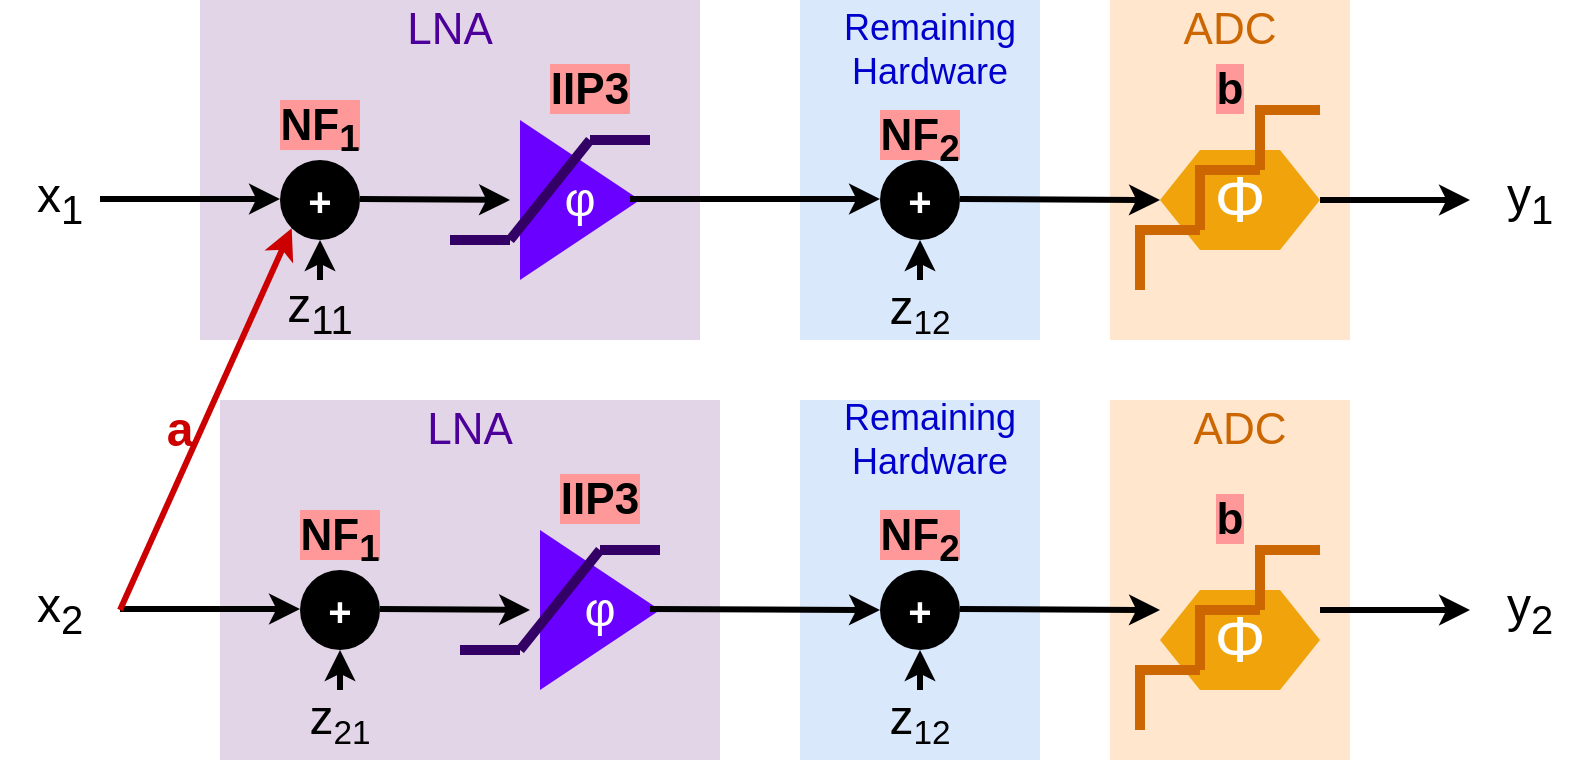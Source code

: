 <mxfile version="26.1.1">
  <diagram name="Page-1" id="LSuhjfJNGKuaA5duxOki">
    <mxGraphModel dx="1434" dy="795" grid="1" gridSize="10" guides="1" tooltips="1" connect="1" arrows="1" fold="1" page="1" pageScale="1" pageWidth="850" pageHeight="1100" math="0" shadow="0">
      <root>
        <mxCell id="0" />
        <mxCell id="1" parent="0" />
        <mxCell id="7HdaX9VJP-AKowgcOoUk-134" value="" style="rounded=0;whiteSpace=wrap;html=1;fillColor=#ffe6cc;strokeColor=none;" vertex="1" parent="1">
          <mxGeometry x="655" y="410" width="120" height="180" as="geometry" />
        </mxCell>
        <mxCell id="7HdaX9VJP-AKowgcOoUk-135" value="&lt;font style=&quot;font-size: 22px;&quot;&gt;&lt;font style=&quot;color: rgb(204, 102, 0);&quot;&gt;ADC&lt;/font&gt;&lt;br&gt;&lt;/font&gt;" style="text;html=1;align=center;verticalAlign=middle;whiteSpace=wrap;rounded=0;" vertex="1" parent="1">
          <mxGeometry x="690" y="410" width="60" height="30" as="geometry" />
        </mxCell>
        <mxCell id="7HdaX9VJP-AKowgcOoUk-136" value="&lt;span style=&quot;font-family: &amp;quot;Google Sans&amp;quot;, Arial, sans-serif; font-size: 32px; text-align: left;&quot;&gt;&lt;font style=&quot;color: rgb(255, 255, 255);&quot;&gt;Φ&lt;/font&gt;&lt;/span&gt;" style="shape=hexagon;perimeter=hexagonPerimeter2;whiteSpace=wrap;html=1;fixedSize=1;fillColor=#f0a30a;fontColor=#000000;strokeColor=none;" vertex="1" parent="1">
          <mxGeometry x="680" y="505" width="80" height="50" as="geometry" />
        </mxCell>
        <mxCell id="7HdaX9VJP-AKowgcOoUk-137" value="" style="group" vertex="1" connectable="0" parent="1">
          <mxGeometry x="670" y="485" width="90" height="90" as="geometry" />
        </mxCell>
        <mxCell id="7HdaX9VJP-AKowgcOoUk-138" value="" style="endArrow=none;html=1;rounded=0;strokeWidth=5;fillColor=#f0a30a;strokeColor=#CC6600;" edge="1" parent="7HdaX9VJP-AKowgcOoUk-137">
          <mxGeometry width="50" height="50" relative="1" as="geometry">
            <mxPoint y="90" as="sourcePoint" />
            <mxPoint x="30" y="60" as="targetPoint" />
            <Array as="points">
              <mxPoint y="60" />
            </Array>
          </mxGeometry>
        </mxCell>
        <mxCell id="7HdaX9VJP-AKowgcOoUk-139" value="" style="endArrow=none;html=1;rounded=0;strokeWidth=5;fillColor=#f0a30a;strokeColor=#CC6600;" edge="1" parent="7HdaX9VJP-AKowgcOoUk-137">
          <mxGeometry width="50" height="50" relative="1" as="geometry">
            <mxPoint x="30" y="60" as="sourcePoint" />
            <mxPoint x="60" y="30" as="targetPoint" />
            <Array as="points">
              <mxPoint x="30" y="30" />
            </Array>
          </mxGeometry>
        </mxCell>
        <mxCell id="7HdaX9VJP-AKowgcOoUk-140" value="" style="endArrow=none;html=1;rounded=0;strokeWidth=5;fillColor=#f0a30a;strokeColor=#CC6600;" edge="1" parent="7HdaX9VJP-AKowgcOoUk-137">
          <mxGeometry width="50" height="50" relative="1" as="geometry">
            <mxPoint x="60" y="30" as="sourcePoint" />
            <mxPoint x="90" as="targetPoint" />
            <Array as="points">
              <mxPoint x="60" />
            </Array>
          </mxGeometry>
        </mxCell>
        <mxCell id="7HdaX9VJP-AKowgcOoUk-132" value="" style="rounded=0;whiteSpace=wrap;html=1;fillColor=#ffe6cc;strokeColor=none;" vertex="1" parent="1">
          <mxGeometry x="655" y="210" width="120" height="170" as="geometry" />
        </mxCell>
        <mxCell id="7HdaX9VJP-AKowgcOoUk-125" value="" style="rounded=0;whiteSpace=wrap;html=1;fillColor=#e1d5e7;strokeColor=none;" vertex="1" parent="1">
          <mxGeometry x="210" y="410" width="250" height="180" as="geometry" />
        </mxCell>
        <mxCell id="7HdaX9VJP-AKowgcOoUk-6" value="" style="rounded=0;whiteSpace=wrap;html=1;fillColor=#e1d5e7;strokeColor=none;" vertex="1" parent="1">
          <mxGeometry x="200" y="210" width="250" height="170" as="geometry" />
        </mxCell>
        <mxCell id="7HdaX9VJP-AKowgcOoUk-5" value="" style="endArrow=classic;html=1;rounded=0;strokeWidth=3;" edge="1" parent="1">
          <mxGeometry width="50" height="50" relative="1" as="geometry">
            <mxPoint x="150" y="309.5" as="sourcePoint" />
            <mxPoint x="240" y="309.5" as="targetPoint" />
          </mxGeometry>
        </mxCell>
        <mxCell id="7HdaX9VJP-AKowgcOoUk-7" value="&lt;font style=&quot;font-size: 22px; color: rgb(76, 0, 153);&quot;&gt;LNA&lt;/font&gt;" style="text;html=1;align=center;verticalAlign=middle;whiteSpace=wrap;rounded=0;" vertex="1" parent="1">
          <mxGeometry x="295" y="210" width="60" height="30" as="geometry" />
        </mxCell>
        <mxCell id="7HdaX9VJP-AKowgcOoUk-8" value="&lt;span style=&quot;font-family: &amp;quot;Google Sans&amp;quot;, Arial, sans-serif; text-align: start;&quot;&gt;&lt;font style=&quot;color: rgb(255, 255, 255); font-size: 24px;&quot;&gt;φ&lt;/font&gt;&lt;/span&gt;" style="triangle;whiteSpace=wrap;html=1;fillColor=#6a00ff;fontColor=#ffffff;strokeColor=none;" vertex="1" parent="1">
          <mxGeometry x="360" y="270" width="60" height="80" as="geometry" />
        </mxCell>
        <mxCell id="7HdaX9VJP-AKowgcOoUk-10" value="&lt;b&gt;&lt;font style=&quot;font-size: 20px;&quot;&gt;+&lt;/font&gt;&lt;/b&gt;" style="ellipse;whiteSpace=wrap;html=1;aspect=fixed;strokeColor=none;fillColor=#000000;fontColor=#ffffff;" vertex="1" parent="1">
          <mxGeometry x="240" y="290" width="40" height="40" as="geometry" />
        </mxCell>
        <mxCell id="7HdaX9VJP-AKowgcOoUk-11" value="&lt;font style=&quot;font-size: 24px;&quot;&gt;x&lt;sub&gt;1&lt;/sub&gt;&lt;/font&gt;" style="text;html=1;align=center;verticalAlign=middle;whiteSpace=wrap;rounded=0;" vertex="1" parent="1">
          <mxGeometry x="100" y="295" width="60" height="30" as="geometry" />
        </mxCell>
        <mxCell id="7HdaX9VJP-AKowgcOoUk-12" value="&lt;font style=&quot;font-size: 24px;&quot;&gt;z&lt;sub&gt;11&lt;/sub&gt;&lt;/font&gt;" style="text;html=1;align=center;verticalAlign=middle;whiteSpace=wrap;rounded=0;" vertex="1" parent="1">
          <mxGeometry x="230" y="350" width="60" height="30" as="geometry" />
        </mxCell>
        <mxCell id="7HdaX9VJP-AKowgcOoUk-13" value="" style="endArrow=classic;html=1;rounded=0;strokeWidth=3;entryX=0;entryY=0.5;entryDx=0;entryDy=0;" edge="1" parent="1">
          <mxGeometry width="50" height="50" relative="1" as="geometry">
            <mxPoint x="280" y="309.5" as="sourcePoint" />
            <mxPoint x="355" y="310" as="targetPoint" />
          </mxGeometry>
        </mxCell>
        <mxCell id="7HdaX9VJP-AKowgcOoUk-17" value="" style="endArrow=classic;html=1;rounded=0;strokeWidth=3;entryX=0.5;entryY=1;entryDx=0;entryDy=0;exitX=0.5;exitY=0;exitDx=0;exitDy=0;" edge="1" parent="1" source="7HdaX9VJP-AKowgcOoUk-12" target="7HdaX9VJP-AKowgcOoUk-10">
          <mxGeometry width="50" height="50" relative="1" as="geometry">
            <mxPoint x="160" y="324.5" as="sourcePoint" />
            <mxPoint x="250" y="324.5" as="targetPoint" />
            <Array as="points">
              <mxPoint x="260" y="340" />
            </Array>
          </mxGeometry>
        </mxCell>
        <mxCell id="7HdaX9VJP-AKowgcOoUk-19" value="" style="rounded=0;whiteSpace=wrap;html=1;fillColor=#dae8fc;strokeColor=none;" vertex="1" parent="1">
          <mxGeometry x="500" y="210" width="120" height="170" as="geometry" />
        </mxCell>
        <mxCell id="7HdaX9VJP-AKowgcOoUk-20" value="" style="endArrow=classic;html=1;rounded=0;strokeWidth=3;entryX=0.5;entryY=1;entryDx=0;entryDy=0;exitX=0.5;exitY=0;exitDx=0;exitDy=0;" edge="1" parent="1" source="7HdaX9VJP-AKowgcOoUk-22" target="7HdaX9VJP-AKowgcOoUk-21">
          <mxGeometry width="50" height="50" relative="1" as="geometry">
            <mxPoint x="550" y="360" as="sourcePoint" />
            <mxPoint x="640" y="350" as="targetPoint" />
          </mxGeometry>
        </mxCell>
        <mxCell id="7HdaX9VJP-AKowgcOoUk-21" value="&lt;b&gt;&lt;font style=&quot;font-size: 20px; color: rgb(255, 255, 255);&quot;&gt;+&lt;/font&gt;&lt;/b&gt;" style="ellipse;whiteSpace=wrap;html=1;aspect=fixed;fillColor=#000000;strokeColor=none;" vertex="1" parent="1">
          <mxGeometry x="540" y="290" width="40" height="40" as="geometry" />
        </mxCell>
        <mxCell id="7HdaX9VJP-AKowgcOoUk-22" value="&lt;font style=&quot;font-size: 24px;&quot;&gt;z&lt;/font&gt;&lt;font style=&quot;font-size: 20px;&quot;&gt;&lt;sub&gt;12&lt;/sub&gt;&lt;/font&gt;" style="text;html=1;align=center;verticalAlign=middle;whiteSpace=wrap;rounded=0;" vertex="1" parent="1">
          <mxGeometry x="530" y="350" width="60" height="30" as="geometry" />
        </mxCell>
        <mxCell id="7HdaX9VJP-AKowgcOoUk-18" value="" style="endArrow=classic;html=1;rounded=0;strokeWidth=3;entryX=0;entryY=0.5;entryDx=0;entryDy=0;" edge="1" parent="1">
          <mxGeometry width="50" height="50" relative="1" as="geometry">
            <mxPoint x="415" y="309.5" as="sourcePoint" />
            <mxPoint x="540" y="309.5" as="targetPoint" />
          </mxGeometry>
        </mxCell>
        <mxCell id="7HdaX9VJP-AKowgcOoUk-29" value="&lt;font style=&quot;color: rgb(0, 0, 204); font-size: 18px;&quot;&gt;Remaining Hardware&lt;/font&gt;" style="text;html=1;align=center;verticalAlign=middle;whiteSpace=wrap;rounded=0;" vertex="1" parent="1">
          <mxGeometry x="550" y="220" width="30" height="30" as="geometry" />
        </mxCell>
        <mxCell id="7HdaX9VJP-AKowgcOoUk-54" value="" style="endArrow=classic;html=1;rounded=0;strokeWidth=3;" edge="1" parent="1">
          <mxGeometry width="50" height="50" relative="1" as="geometry">
            <mxPoint x="160" y="514.5" as="sourcePoint" />
            <mxPoint x="250" y="514.5" as="targetPoint" />
          </mxGeometry>
        </mxCell>
        <mxCell id="7HdaX9VJP-AKowgcOoUk-55" value="&lt;font style=&quot;font-size: 22px; color: rgb(76, 0, 153);&quot;&gt;LNA&lt;/font&gt;" style="text;html=1;align=center;verticalAlign=middle;whiteSpace=wrap;rounded=0;" vertex="1" parent="1">
          <mxGeometry x="305" y="410" width="60" height="30" as="geometry" />
        </mxCell>
        <mxCell id="7HdaX9VJP-AKowgcOoUk-56" value="&lt;span style=&quot;font-family: &amp;quot;Google Sans&amp;quot;, Arial, sans-serif; text-align: start;&quot;&gt;&lt;font style=&quot;color: rgb(255, 255, 255); font-size: 24px;&quot;&gt;φ&lt;/font&gt;&lt;/span&gt;" style="triangle;whiteSpace=wrap;html=1;fillColor=#6a00ff;fontColor=#ffffff;strokeColor=none;" vertex="1" parent="1">
          <mxGeometry x="370" y="475" width="60" height="80" as="geometry" />
        </mxCell>
        <mxCell id="7HdaX9VJP-AKowgcOoUk-57" value="&lt;b&gt;&lt;font style=&quot;font-size: 20px; color: rgb(255, 255, 255);&quot;&gt;+&lt;/font&gt;&lt;/b&gt;" style="ellipse;whiteSpace=wrap;html=1;aspect=fixed;strokeColor=none;fillColor=#000000;" vertex="1" parent="1">
          <mxGeometry x="250" y="495" width="40" height="40" as="geometry" />
        </mxCell>
        <mxCell id="7HdaX9VJP-AKowgcOoUk-58" value="&lt;font style=&quot;font-size: 24px;&quot;&gt;x&lt;sub&gt;2&lt;/sub&gt;&lt;/font&gt;" style="text;html=1;align=center;verticalAlign=middle;whiteSpace=wrap;rounded=0;" vertex="1" parent="1">
          <mxGeometry x="100" y="500" width="60" height="30" as="geometry" />
        </mxCell>
        <mxCell id="7HdaX9VJP-AKowgcOoUk-59" value="&lt;font style=&quot;font-size: 24px;&quot;&gt;z&lt;/font&gt;&lt;font style=&quot;font-size: 20px;&quot;&gt;&lt;sub&gt;21&lt;/sub&gt;&lt;/font&gt;" style="text;html=1;align=center;verticalAlign=middle;whiteSpace=wrap;rounded=0;" vertex="1" parent="1">
          <mxGeometry x="240" y="555" width="60" height="30" as="geometry" />
        </mxCell>
        <mxCell id="7HdaX9VJP-AKowgcOoUk-60" value="" style="endArrow=classic;html=1;rounded=0;strokeWidth=3;entryX=0;entryY=0.5;entryDx=0;entryDy=0;" edge="1" parent="1">
          <mxGeometry width="50" height="50" relative="1" as="geometry">
            <mxPoint x="290" y="514.5" as="sourcePoint" />
            <mxPoint x="365" y="515" as="targetPoint" />
          </mxGeometry>
        </mxCell>
        <mxCell id="7HdaX9VJP-AKowgcOoUk-61" value="" style="endArrow=classic;html=1;rounded=0;strokeWidth=3;entryX=0.5;entryY=1;entryDx=0;entryDy=0;exitX=0.5;exitY=0;exitDx=0;exitDy=0;" edge="1" parent="1" source="7HdaX9VJP-AKowgcOoUk-59" target="7HdaX9VJP-AKowgcOoUk-57">
          <mxGeometry width="50" height="50" relative="1" as="geometry">
            <mxPoint x="170" y="529.5" as="sourcePoint" />
            <mxPoint x="260" y="529.5" as="targetPoint" />
            <Array as="points">
              <mxPoint x="270" y="545" />
            </Array>
          </mxGeometry>
        </mxCell>
        <mxCell id="7HdaX9VJP-AKowgcOoUk-72" value="" style="endArrow=classic;html=1;rounded=0;strokeWidth=3;exitX=1;exitY=0.5;exitDx=0;exitDy=0;entryX=0;entryY=1;entryDx=0;entryDy=0;strokeColor=#CC0000;" edge="1" parent="1" source="7HdaX9VJP-AKowgcOoUk-58" target="7HdaX9VJP-AKowgcOoUk-10">
          <mxGeometry width="50" height="50" relative="1" as="geometry">
            <mxPoint x="145" y="400" as="sourcePoint" />
            <mxPoint x="235" y="400" as="targetPoint" />
          </mxGeometry>
        </mxCell>
        <mxCell id="7HdaX9VJP-AKowgcOoUk-73" value="&lt;b&gt;&lt;font style=&quot;font-size: 24px; color: rgb(204, 0, 0);&quot;&gt;a&lt;/font&gt;&lt;/b&gt;" style="text;html=1;align=center;verticalAlign=middle;whiteSpace=wrap;rounded=0;" vertex="1" parent="1">
          <mxGeometry x="160" y="410" width="60" height="30" as="geometry" />
        </mxCell>
        <mxCell id="7HdaX9VJP-AKowgcOoUk-76" value="" style="endArrow=none;html=1;rounded=0;strokeColor=#330066;strokeWidth=5;" edge="1" parent="1">
          <mxGeometry width="50" height="50" relative="1" as="geometry">
            <mxPoint x="355" y="330" as="sourcePoint" />
            <mxPoint x="395" y="280" as="targetPoint" />
          </mxGeometry>
        </mxCell>
        <mxCell id="7HdaX9VJP-AKowgcOoUk-79" value="" style="endArrow=none;html=1;rounded=0;strokeColor=#330066;strokeWidth=5;" edge="1" parent="1">
          <mxGeometry width="50" height="50" relative="1" as="geometry">
            <mxPoint x="425" y="280" as="sourcePoint" />
            <mxPoint x="395" y="280" as="targetPoint" />
          </mxGeometry>
        </mxCell>
        <mxCell id="7HdaX9VJP-AKowgcOoUk-80" value="" style="endArrow=none;html=1;rounded=0;strokeColor=#330066;strokeWidth=5;" edge="1" parent="1">
          <mxGeometry width="50" height="50" relative="1" as="geometry">
            <mxPoint x="355" y="330" as="sourcePoint" />
            <mxPoint x="325" y="330" as="targetPoint" />
          </mxGeometry>
        </mxCell>
        <mxCell id="7HdaX9VJP-AKowgcOoUk-82" value="" style="endArrow=none;html=1;rounded=0;strokeColor=#330066;strokeWidth=5;" edge="1" parent="1">
          <mxGeometry width="50" height="50" relative="1" as="geometry">
            <mxPoint x="360" y="535" as="sourcePoint" />
            <mxPoint x="400" y="485" as="targetPoint" />
          </mxGeometry>
        </mxCell>
        <mxCell id="7HdaX9VJP-AKowgcOoUk-83" value="" style="endArrow=none;html=1;rounded=0;strokeColor=#330066;strokeWidth=5;" edge="1" parent="1">
          <mxGeometry width="50" height="50" relative="1" as="geometry">
            <mxPoint x="430" y="485" as="sourcePoint" />
            <mxPoint x="400" y="485" as="targetPoint" />
          </mxGeometry>
        </mxCell>
        <mxCell id="7HdaX9VJP-AKowgcOoUk-84" value="" style="endArrow=none;html=1;rounded=0;strokeColor=#330066;strokeWidth=5;" edge="1" parent="1">
          <mxGeometry width="50" height="50" relative="1" as="geometry">
            <mxPoint x="360" y="535" as="sourcePoint" />
            <mxPoint x="330" y="535" as="targetPoint" />
          </mxGeometry>
        </mxCell>
        <mxCell id="7HdaX9VJP-AKowgcOoUk-114" value="" style="rounded=0;whiteSpace=wrap;html=1;fillColor=#dae8fc;strokeColor=none;" vertex="1" parent="1">
          <mxGeometry x="500" y="410" width="120" height="180" as="geometry" />
        </mxCell>
        <mxCell id="7HdaX9VJP-AKowgcOoUk-115" value="" style="endArrow=classic;html=1;rounded=0;strokeWidth=3;entryX=0.5;entryY=1;entryDx=0;entryDy=0;exitX=0.5;exitY=0;exitDx=0;exitDy=0;" edge="1" parent="1" source="7HdaX9VJP-AKowgcOoUk-117" target="7HdaX9VJP-AKowgcOoUk-116">
          <mxGeometry width="50" height="50" relative="1" as="geometry">
            <mxPoint x="550" y="565" as="sourcePoint" />
            <mxPoint x="640" y="555" as="targetPoint" />
          </mxGeometry>
        </mxCell>
        <mxCell id="7HdaX9VJP-AKowgcOoUk-116" value="&lt;b&gt;&lt;font style=&quot;font-size: 20px; color: rgb(255, 255, 255);&quot;&gt;+&lt;/font&gt;&lt;/b&gt;" style="ellipse;whiteSpace=wrap;html=1;aspect=fixed;fillColor=#000000;strokeColor=none;" vertex="1" parent="1">
          <mxGeometry x="540" y="495" width="40" height="40" as="geometry" />
        </mxCell>
        <mxCell id="7HdaX9VJP-AKowgcOoUk-117" value="&lt;font style=&quot;font-size: 24px;&quot;&gt;z&lt;/font&gt;&lt;font style=&quot;font-size: 20px;&quot;&gt;&lt;sub&gt;12&lt;/sub&gt;&lt;/font&gt;" style="text;html=1;align=center;verticalAlign=middle;whiteSpace=wrap;rounded=0;" vertex="1" parent="1">
          <mxGeometry x="530" y="555" width="60" height="30" as="geometry" />
        </mxCell>
        <mxCell id="7HdaX9VJP-AKowgcOoUk-118" value="" style="endArrow=classic;html=1;rounded=0;strokeWidth=3;entryX=0;entryY=0.5;entryDx=0;entryDy=0;" edge="1" parent="1">
          <mxGeometry width="50" height="50" relative="1" as="geometry">
            <mxPoint x="580" y="514.5" as="sourcePoint" />
            <mxPoint x="680" y="515" as="targetPoint" />
          </mxGeometry>
        </mxCell>
        <mxCell id="7HdaX9VJP-AKowgcOoUk-119" value="&lt;font style=&quot;color: rgb(0, 0, 204); font-size: 18px;&quot;&gt;Remaining Hardware&lt;/font&gt;" style="text;html=1;align=center;verticalAlign=middle;whiteSpace=wrap;rounded=0;" vertex="1" parent="1">
          <mxGeometry x="550" y="415" width="30" height="30" as="geometry" />
        </mxCell>
        <mxCell id="7HdaX9VJP-AKowgcOoUk-120" value="" style="endArrow=classic;html=1;rounded=0;strokeWidth=3;exitX=1;exitY=0.5;exitDx=0;exitDy=0;" edge="1" parent="1">
          <mxGeometry width="50" height="50" relative="1" as="geometry">
            <mxPoint x="760" y="515" as="sourcePoint" />
            <mxPoint x="835" y="515" as="targetPoint" />
          </mxGeometry>
        </mxCell>
        <mxCell id="7HdaX9VJP-AKowgcOoUk-121" value="&lt;font style=&quot;font-size: 24px;&quot;&gt;y&lt;sub&gt;2&lt;/sub&gt;&lt;/font&gt;" style="text;html=1;align=center;verticalAlign=middle;whiteSpace=wrap;rounded=0;" vertex="1" parent="1">
          <mxGeometry x="835" y="500" width="60" height="30" as="geometry" />
        </mxCell>
        <mxCell id="7HdaX9VJP-AKowgcOoUk-66" value="" style="endArrow=classic;html=1;rounded=0;strokeWidth=3;entryX=0;entryY=0.5;entryDx=0;entryDy=0;" edge="1" parent="1" target="7HdaX9VJP-AKowgcOoUk-116">
          <mxGeometry width="50" height="50" relative="1" as="geometry">
            <mxPoint x="425" y="514.5" as="sourcePoint" />
            <mxPoint x="550" y="514.5" as="targetPoint" />
          </mxGeometry>
        </mxCell>
        <mxCell id="7HdaX9VJP-AKowgcOoUk-123" value="&lt;b&gt;&lt;font style=&quot;font-size: 22px; background-color: rgb(255, 153, 153);&quot;&gt;NF&lt;sub style=&quot;&quot;&gt;1&lt;/sub&gt;&lt;/font&gt;&lt;/b&gt;" style="text;html=1;align=center;verticalAlign=middle;whiteSpace=wrap;rounded=0;" vertex="1" parent="1">
          <mxGeometry x="230" y="260" width="60" height="30" as="geometry" />
        </mxCell>
        <mxCell id="7HdaX9VJP-AKowgcOoUk-124" value="&lt;b&gt;&lt;font style=&quot;font-size: 22px; background-color: rgb(255, 153, 153);&quot;&gt;NF&lt;sub style=&quot;&quot;&gt;1&lt;/sub&gt;&lt;/font&gt;&lt;/b&gt;" style="text;html=1;align=center;verticalAlign=middle;whiteSpace=wrap;rounded=0;" vertex="1" parent="1">
          <mxGeometry x="240" y="465" width="60" height="30" as="geometry" />
        </mxCell>
        <mxCell id="7HdaX9VJP-AKowgcOoUk-126" value="&lt;b&gt;&lt;font style=&quot;font-size: 22px; background-color: rgb(255, 153, 153);&quot;&gt;NF&lt;sub style=&quot;&quot;&gt;2&lt;/sub&gt;&lt;/font&gt;&lt;/b&gt;" style="text;html=1;align=center;verticalAlign=middle;whiteSpace=wrap;rounded=0;" vertex="1" parent="1">
          <mxGeometry x="530" y="265" width="60" height="30" as="geometry" />
        </mxCell>
        <mxCell id="7HdaX9VJP-AKowgcOoUk-127" value="&lt;span style=&quot;font-size: 22px; background-color: rgb(255, 153, 153);&quot;&gt;&lt;b&gt;IIP3&lt;/b&gt;&lt;/span&gt;" style="text;html=1;align=center;verticalAlign=middle;whiteSpace=wrap;rounded=0;" vertex="1" parent="1">
          <mxGeometry x="365" y="240" width="60" height="30" as="geometry" />
        </mxCell>
        <mxCell id="7HdaX9VJP-AKowgcOoUk-128" value="&lt;span style=&quot;font-size: 22px; background-color: rgb(255, 153, 153);&quot;&gt;&lt;b&gt;IIP3&lt;/b&gt;&lt;/span&gt;" style="text;html=1;align=center;verticalAlign=middle;whiteSpace=wrap;rounded=0;" vertex="1" parent="1">
          <mxGeometry x="370" y="445" width="60" height="30" as="geometry" />
        </mxCell>
        <mxCell id="7HdaX9VJP-AKowgcOoUk-131" value="&lt;b&gt;&lt;font style=&quot;font-size: 22px; background-color: rgb(255, 153, 153);&quot;&gt;NF&lt;sub style=&quot;&quot;&gt;2&lt;/sub&gt;&lt;/font&gt;&lt;/b&gt;" style="text;html=1;align=center;verticalAlign=middle;whiteSpace=wrap;rounded=0;" vertex="1" parent="1">
          <mxGeometry x="530" y="465" width="60" height="30" as="geometry" />
        </mxCell>
        <mxCell id="7HdaX9VJP-AKowgcOoUk-100" value="&lt;font style=&quot;font-size: 22px;&quot;&gt;&lt;font style=&quot;color: rgb(204, 102, 0);&quot;&gt;ADC&lt;/font&gt;&lt;br&gt;&lt;/font&gt;" style="text;html=1;align=center;verticalAlign=middle;whiteSpace=wrap;rounded=0;" vertex="1" parent="1">
          <mxGeometry x="685" y="210" width="60" height="30" as="geometry" />
        </mxCell>
        <mxCell id="7HdaX9VJP-AKowgcOoUk-101" value="&lt;span style=&quot;font-family: &amp;quot;Google Sans&amp;quot;, Arial, sans-serif; font-size: 32px; text-align: left;&quot;&gt;&lt;font style=&quot;color: rgb(255, 255, 255);&quot;&gt;Φ&lt;/font&gt;&lt;/span&gt;" style="shape=hexagon;perimeter=hexagonPerimeter2;whiteSpace=wrap;html=1;fixedSize=1;fillColor=#f0a30a;fontColor=#000000;strokeColor=none;" vertex="1" parent="1">
          <mxGeometry x="680" y="285" width="80" height="50" as="geometry" />
        </mxCell>
        <mxCell id="7HdaX9VJP-AKowgcOoUk-102" value="" style="group" vertex="1" connectable="0" parent="1">
          <mxGeometry x="670" y="265" width="90" height="90" as="geometry" />
        </mxCell>
        <mxCell id="7HdaX9VJP-AKowgcOoUk-103" value="" style="endArrow=none;html=1;rounded=0;strokeWidth=5;fillColor=#f0a30a;strokeColor=#CC6600;" edge="1" parent="7HdaX9VJP-AKowgcOoUk-102">
          <mxGeometry width="50" height="50" relative="1" as="geometry">
            <mxPoint y="90" as="sourcePoint" />
            <mxPoint x="30" y="60" as="targetPoint" />
            <Array as="points">
              <mxPoint y="60" />
            </Array>
          </mxGeometry>
        </mxCell>
        <mxCell id="7HdaX9VJP-AKowgcOoUk-104" value="" style="endArrow=none;html=1;rounded=0;strokeWidth=5;fillColor=#f0a30a;strokeColor=#CC6600;" edge="1" parent="7HdaX9VJP-AKowgcOoUk-102">
          <mxGeometry width="50" height="50" relative="1" as="geometry">
            <mxPoint x="30" y="60" as="sourcePoint" />
            <mxPoint x="60" y="30" as="targetPoint" />
            <Array as="points">
              <mxPoint x="30" y="30" />
            </Array>
          </mxGeometry>
        </mxCell>
        <mxCell id="7HdaX9VJP-AKowgcOoUk-105" value="" style="endArrow=none;html=1;rounded=0;strokeWidth=5;fillColor=#f0a30a;strokeColor=#CC6600;" edge="1" parent="7HdaX9VJP-AKowgcOoUk-102">
          <mxGeometry width="50" height="50" relative="1" as="geometry">
            <mxPoint x="60" y="30" as="sourcePoint" />
            <mxPoint x="90" as="targetPoint" />
            <Array as="points">
              <mxPoint x="60" />
            </Array>
          </mxGeometry>
        </mxCell>
        <mxCell id="7HdaX9VJP-AKowgcOoUk-28" value="" style="endArrow=classic;html=1;rounded=0;strokeWidth=3;entryX=0;entryY=0.5;entryDx=0;entryDy=0;" edge="1" parent="1" target="7HdaX9VJP-AKowgcOoUk-101">
          <mxGeometry width="50" height="50" relative="1" as="geometry">
            <mxPoint x="580" y="309.5" as="sourcePoint" />
            <mxPoint x="720.089" y="309.889" as="targetPoint" />
          </mxGeometry>
        </mxCell>
        <mxCell id="7HdaX9VJP-AKowgcOoUk-32" value="" style="endArrow=classic;html=1;rounded=0;strokeWidth=3;exitX=1;exitY=0.5;exitDx=0;exitDy=0;" edge="1" parent="1" source="7HdaX9VJP-AKowgcOoUk-101">
          <mxGeometry width="50" height="50" relative="1" as="geometry">
            <mxPoint x="765" y="310" as="sourcePoint" />
            <mxPoint x="835" y="310" as="targetPoint" />
          </mxGeometry>
        </mxCell>
        <mxCell id="7HdaX9VJP-AKowgcOoUk-74" value="&lt;font style=&quot;font-size: 24px;&quot;&gt;y&lt;sub&gt;1&lt;/sub&gt;&lt;/font&gt;" style="text;html=1;align=center;verticalAlign=middle;whiteSpace=wrap;rounded=0;" vertex="1" parent="1">
          <mxGeometry x="835" y="295" width="60" height="30" as="geometry" />
        </mxCell>
        <mxCell id="7HdaX9VJP-AKowgcOoUk-141" value="&lt;span style=&quot;font-size: 22px; background-color: rgb(255, 153, 153);&quot;&gt;&lt;b&gt;b&lt;/b&gt;&lt;/span&gt;" style="text;html=1;align=center;verticalAlign=middle;whiteSpace=wrap;rounded=0;" vertex="1" parent="1">
          <mxGeometry x="685" y="455" width="60" height="30" as="geometry" />
        </mxCell>
        <mxCell id="7HdaX9VJP-AKowgcOoUk-142" value="&lt;span style=&quot;font-size: 22px; background-color: rgb(255, 153, 153);&quot;&gt;&lt;b&gt;b&lt;/b&gt;&lt;/span&gt;" style="text;html=1;align=center;verticalAlign=middle;whiteSpace=wrap;rounded=0;" vertex="1" parent="1">
          <mxGeometry x="685" y="240" width="60" height="30" as="geometry" />
        </mxCell>
      </root>
    </mxGraphModel>
  </diagram>
</mxfile>
